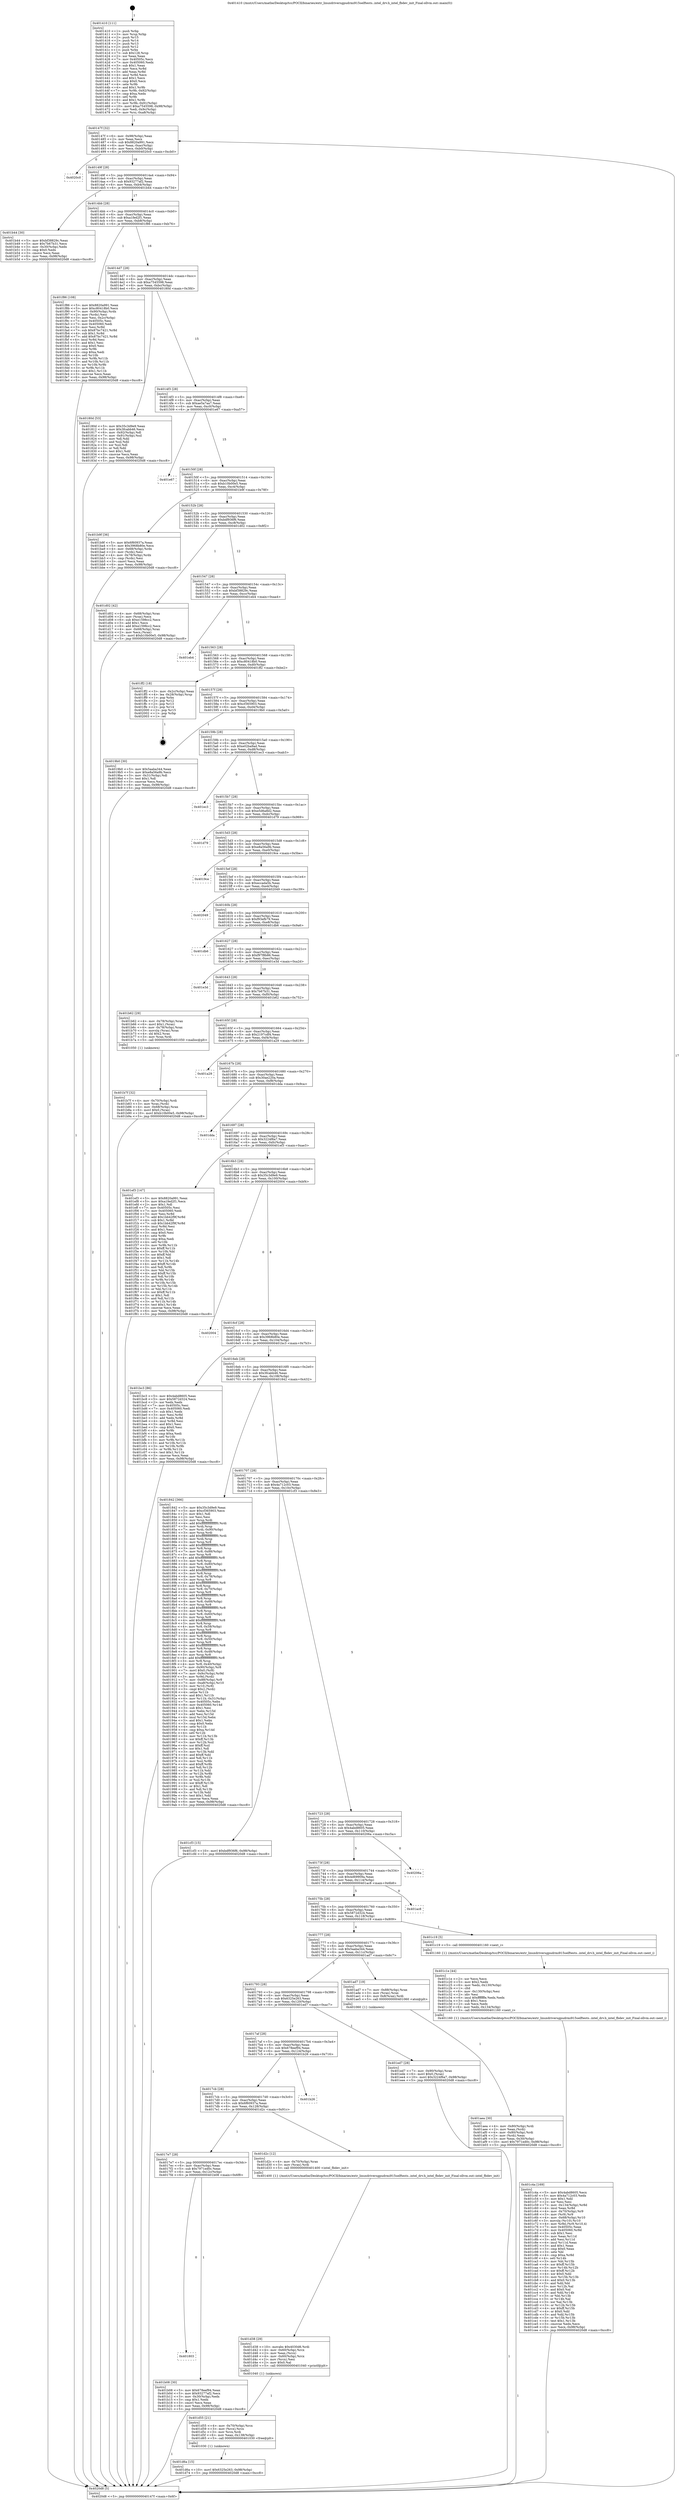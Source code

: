 digraph "0x401410" {
  label = "0x401410 (/mnt/c/Users/mathe/Desktop/tcc/POCII/binaries/extr_linuxdriversgpudrmi915selftests..intel_drv.h_intel_fbdev_init_Final-ollvm.out::main(0))"
  labelloc = "t"
  node[shape=record]

  Entry [label="",width=0.3,height=0.3,shape=circle,fillcolor=black,style=filled]
  "0x40147f" [label="{
     0x40147f [32]\l
     | [instrs]\l
     &nbsp;&nbsp;0x40147f \<+6\>: mov -0x98(%rbp),%eax\l
     &nbsp;&nbsp;0x401485 \<+2\>: mov %eax,%ecx\l
     &nbsp;&nbsp;0x401487 \<+6\>: sub $0x8820a991,%ecx\l
     &nbsp;&nbsp;0x40148d \<+6\>: mov %eax,-0xac(%rbp)\l
     &nbsp;&nbsp;0x401493 \<+6\>: mov %ecx,-0xb0(%rbp)\l
     &nbsp;&nbsp;0x401499 \<+6\>: je 00000000004020c0 \<main+0xcb0\>\l
  }"]
  "0x4020c0" [label="{
     0x4020c0\l
  }", style=dashed]
  "0x40149f" [label="{
     0x40149f [28]\l
     | [instrs]\l
     &nbsp;&nbsp;0x40149f \<+5\>: jmp 00000000004014a4 \<main+0x94\>\l
     &nbsp;&nbsp;0x4014a4 \<+6\>: mov -0xac(%rbp),%eax\l
     &nbsp;&nbsp;0x4014aa \<+5\>: sub $0x93277af2,%eax\l
     &nbsp;&nbsp;0x4014af \<+6\>: mov %eax,-0xb4(%rbp)\l
     &nbsp;&nbsp;0x4014b5 \<+6\>: je 0000000000401b44 \<main+0x734\>\l
  }"]
  Exit [label="",width=0.3,height=0.3,shape=circle,fillcolor=black,style=filled,peripheries=2]
  "0x401b44" [label="{
     0x401b44 [30]\l
     | [instrs]\l
     &nbsp;&nbsp;0x401b44 \<+5\>: mov $0xbf38829c,%eax\l
     &nbsp;&nbsp;0x401b49 \<+5\>: mov $0x7b67b31,%ecx\l
     &nbsp;&nbsp;0x401b4e \<+3\>: mov -0x30(%rbp),%edx\l
     &nbsp;&nbsp;0x401b51 \<+3\>: cmp $0x0,%edx\l
     &nbsp;&nbsp;0x401b54 \<+3\>: cmove %ecx,%eax\l
     &nbsp;&nbsp;0x401b57 \<+6\>: mov %eax,-0x98(%rbp)\l
     &nbsp;&nbsp;0x401b5d \<+5\>: jmp 00000000004020d8 \<main+0xcc8\>\l
  }"]
  "0x4014bb" [label="{
     0x4014bb [28]\l
     | [instrs]\l
     &nbsp;&nbsp;0x4014bb \<+5\>: jmp 00000000004014c0 \<main+0xb0\>\l
     &nbsp;&nbsp;0x4014c0 \<+6\>: mov -0xac(%rbp),%eax\l
     &nbsp;&nbsp;0x4014c6 \<+5\>: sub $0xa1fed2f1,%eax\l
     &nbsp;&nbsp;0x4014cb \<+6\>: mov %eax,-0xb8(%rbp)\l
     &nbsp;&nbsp;0x4014d1 \<+6\>: je 0000000000401f86 \<main+0xb76\>\l
  }"]
  "0x401d6a" [label="{
     0x401d6a [15]\l
     | [instrs]\l
     &nbsp;&nbsp;0x401d6a \<+10\>: movl $0x6325e263,-0x98(%rbp)\l
     &nbsp;&nbsp;0x401d74 \<+5\>: jmp 00000000004020d8 \<main+0xcc8\>\l
  }"]
  "0x401f86" [label="{
     0x401f86 [108]\l
     | [instrs]\l
     &nbsp;&nbsp;0x401f86 \<+5\>: mov $0x8820a991,%eax\l
     &nbsp;&nbsp;0x401f8b \<+5\>: mov $0xc80418b0,%ecx\l
     &nbsp;&nbsp;0x401f90 \<+7\>: mov -0x90(%rbp),%rdx\l
     &nbsp;&nbsp;0x401f97 \<+2\>: mov (%rdx),%esi\l
     &nbsp;&nbsp;0x401f99 \<+3\>: mov %esi,-0x2c(%rbp)\l
     &nbsp;&nbsp;0x401f9c \<+7\>: mov 0x40505c,%esi\l
     &nbsp;&nbsp;0x401fa3 \<+7\>: mov 0x405060,%edi\l
     &nbsp;&nbsp;0x401faa \<+3\>: mov %esi,%r8d\l
     &nbsp;&nbsp;0x401fad \<+7\>: sub $0x87bc7421,%r8d\l
     &nbsp;&nbsp;0x401fb4 \<+4\>: sub $0x1,%r8d\l
     &nbsp;&nbsp;0x401fb8 \<+7\>: add $0x87bc7421,%r8d\l
     &nbsp;&nbsp;0x401fbf \<+4\>: imul %r8d,%esi\l
     &nbsp;&nbsp;0x401fc3 \<+3\>: and $0x1,%esi\l
     &nbsp;&nbsp;0x401fc6 \<+3\>: cmp $0x0,%esi\l
     &nbsp;&nbsp;0x401fc9 \<+4\>: sete %r9b\l
     &nbsp;&nbsp;0x401fcd \<+3\>: cmp $0xa,%edi\l
     &nbsp;&nbsp;0x401fd0 \<+4\>: setl %r10b\l
     &nbsp;&nbsp;0x401fd4 \<+3\>: mov %r9b,%r11b\l
     &nbsp;&nbsp;0x401fd7 \<+3\>: and %r10b,%r11b\l
     &nbsp;&nbsp;0x401fda \<+3\>: xor %r10b,%r9b\l
     &nbsp;&nbsp;0x401fdd \<+3\>: or %r9b,%r11b\l
     &nbsp;&nbsp;0x401fe0 \<+4\>: test $0x1,%r11b\l
     &nbsp;&nbsp;0x401fe4 \<+3\>: cmovne %ecx,%eax\l
     &nbsp;&nbsp;0x401fe7 \<+6\>: mov %eax,-0x98(%rbp)\l
     &nbsp;&nbsp;0x401fed \<+5\>: jmp 00000000004020d8 \<main+0xcc8\>\l
  }"]
  "0x4014d7" [label="{
     0x4014d7 [28]\l
     | [instrs]\l
     &nbsp;&nbsp;0x4014d7 \<+5\>: jmp 00000000004014dc \<main+0xcc\>\l
     &nbsp;&nbsp;0x4014dc \<+6\>: mov -0xac(%rbp),%eax\l
     &nbsp;&nbsp;0x4014e2 \<+5\>: sub $0xa7545598,%eax\l
     &nbsp;&nbsp;0x4014e7 \<+6\>: mov %eax,-0xbc(%rbp)\l
     &nbsp;&nbsp;0x4014ed \<+6\>: je 000000000040180d \<main+0x3fd\>\l
  }"]
  "0x401d55" [label="{
     0x401d55 [21]\l
     | [instrs]\l
     &nbsp;&nbsp;0x401d55 \<+4\>: mov -0x70(%rbp),%rcx\l
     &nbsp;&nbsp;0x401d59 \<+3\>: mov (%rcx),%rcx\l
     &nbsp;&nbsp;0x401d5c \<+3\>: mov %rcx,%rdi\l
     &nbsp;&nbsp;0x401d5f \<+6\>: mov %eax,-0x138(%rbp)\l
     &nbsp;&nbsp;0x401d65 \<+5\>: call 0000000000401030 \<free@plt\>\l
     | [calls]\l
     &nbsp;&nbsp;0x401030 \{1\} (unknown)\l
  }"]
  "0x40180d" [label="{
     0x40180d [53]\l
     | [instrs]\l
     &nbsp;&nbsp;0x40180d \<+5\>: mov $0x35c3d9e9,%eax\l
     &nbsp;&nbsp;0x401812 \<+5\>: mov $0x3fcabb46,%ecx\l
     &nbsp;&nbsp;0x401817 \<+6\>: mov -0x92(%rbp),%dl\l
     &nbsp;&nbsp;0x40181d \<+7\>: mov -0x91(%rbp),%sil\l
     &nbsp;&nbsp;0x401824 \<+3\>: mov %dl,%dil\l
     &nbsp;&nbsp;0x401827 \<+3\>: and %sil,%dil\l
     &nbsp;&nbsp;0x40182a \<+3\>: xor %sil,%dl\l
     &nbsp;&nbsp;0x40182d \<+3\>: or %dl,%dil\l
     &nbsp;&nbsp;0x401830 \<+4\>: test $0x1,%dil\l
     &nbsp;&nbsp;0x401834 \<+3\>: cmovne %ecx,%eax\l
     &nbsp;&nbsp;0x401837 \<+6\>: mov %eax,-0x98(%rbp)\l
     &nbsp;&nbsp;0x40183d \<+5\>: jmp 00000000004020d8 \<main+0xcc8\>\l
  }"]
  "0x4014f3" [label="{
     0x4014f3 [28]\l
     | [instrs]\l
     &nbsp;&nbsp;0x4014f3 \<+5\>: jmp 00000000004014f8 \<main+0xe8\>\l
     &nbsp;&nbsp;0x4014f8 \<+6\>: mov -0xac(%rbp),%eax\l
     &nbsp;&nbsp;0x4014fe \<+5\>: sub $0xae5a7aa7,%eax\l
     &nbsp;&nbsp;0x401503 \<+6\>: mov %eax,-0xc0(%rbp)\l
     &nbsp;&nbsp;0x401509 \<+6\>: je 0000000000401e67 \<main+0xa57\>\l
  }"]
  "0x4020d8" [label="{
     0x4020d8 [5]\l
     | [instrs]\l
     &nbsp;&nbsp;0x4020d8 \<+5\>: jmp 000000000040147f \<main+0x6f\>\l
  }"]
  "0x401410" [label="{
     0x401410 [111]\l
     | [instrs]\l
     &nbsp;&nbsp;0x401410 \<+1\>: push %rbp\l
     &nbsp;&nbsp;0x401411 \<+3\>: mov %rsp,%rbp\l
     &nbsp;&nbsp;0x401414 \<+2\>: push %r15\l
     &nbsp;&nbsp;0x401416 \<+2\>: push %r14\l
     &nbsp;&nbsp;0x401418 \<+2\>: push %r13\l
     &nbsp;&nbsp;0x40141a \<+2\>: push %r12\l
     &nbsp;&nbsp;0x40141c \<+1\>: push %rbx\l
     &nbsp;&nbsp;0x40141d \<+7\>: sub $0x128,%rsp\l
     &nbsp;&nbsp;0x401424 \<+2\>: xor %eax,%eax\l
     &nbsp;&nbsp;0x401426 \<+7\>: mov 0x40505c,%ecx\l
     &nbsp;&nbsp;0x40142d \<+7\>: mov 0x405060,%edx\l
     &nbsp;&nbsp;0x401434 \<+3\>: sub $0x1,%eax\l
     &nbsp;&nbsp;0x401437 \<+3\>: mov %ecx,%r8d\l
     &nbsp;&nbsp;0x40143a \<+3\>: add %eax,%r8d\l
     &nbsp;&nbsp;0x40143d \<+4\>: imul %r8d,%ecx\l
     &nbsp;&nbsp;0x401441 \<+3\>: and $0x1,%ecx\l
     &nbsp;&nbsp;0x401444 \<+3\>: cmp $0x0,%ecx\l
     &nbsp;&nbsp;0x401447 \<+4\>: sete %r9b\l
     &nbsp;&nbsp;0x40144b \<+4\>: and $0x1,%r9b\l
     &nbsp;&nbsp;0x40144f \<+7\>: mov %r9b,-0x92(%rbp)\l
     &nbsp;&nbsp;0x401456 \<+3\>: cmp $0xa,%edx\l
     &nbsp;&nbsp;0x401459 \<+4\>: setl %r9b\l
     &nbsp;&nbsp;0x40145d \<+4\>: and $0x1,%r9b\l
     &nbsp;&nbsp;0x401461 \<+7\>: mov %r9b,-0x91(%rbp)\l
     &nbsp;&nbsp;0x401468 \<+10\>: movl $0xa7545598,-0x98(%rbp)\l
     &nbsp;&nbsp;0x401472 \<+6\>: mov %edi,-0x9c(%rbp)\l
     &nbsp;&nbsp;0x401478 \<+7\>: mov %rsi,-0xa8(%rbp)\l
  }"]
  "0x401d38" [label="{
     0x401d38 [29]\l
     | [instrs]\l
     &nbsp;&nbsp;0x401d38 \<+10\>: movabs $0x4030d6,%rdi\l
     &nbsp;&nbsp;0x401d42 \<+4\>: mov -0x60(%rbp),%rcx\l
     &nbsp;&nbsp;0x401d46 \<+2\>: mov %eax,(%rcx)\l
     &nbsp;&nbsp;0x401d48 \<+4\>: mov -0x60(%rbp),%rcx\l
     &nbsp;&nbsp;0x401d4c \<+2\>: mov (%rcx),%esi\l
     &nbsp;&nbsp;0x401d4e \<+2\>: mov $0x0,%al\l
     &nbsp;&nbsp;0x401d50 \<+5\>: call 0000000000401040 \<printf@plt\>\l
     | [calls]\l
     &nbsp;&nbsp;0x401040 \{1\} (unknown)\l
  }"]
  "0x401e67" [label="{
     0x401e67\l
  }", style=dashed]
  "0x40150f" [label="{
     0x40150f [28]\l
     | [instrs]\l
     &nbsp;&nbsp;0x40150f \<+5\>: jmp 0000000000401514 \<main+0x104\>\l
     &nbsp;&nbsp;0x401514 \<+6\>: mov -0xac(%rbp),%eax\l
     &nbsp;&nbsp;0x40151a \<+5\>: sub $0xb10b00e5,%eax\l
     &nbsp;&nbsp;0x40151f \<+6\>: mov %eax,-0xc4(%rbp)\l
     &nbsp;&nbsp;0x401525 \<+6\>: je 0000000000401b9f \<main+0x78f\>\l
  }"]
  "0x401c4a" [label="{
     0x401c4a [169]\l
     | [instrs]\l
     &nbsp;&nbsp;0x401c4a \<+5\>: mov $0x4abd8605,%ecx\l
     &nbsp;&nbsp;0x401c4f \<+5\>: mov $0x4a712c03,%edx\l
     &nbsp;&nbsp;0x401c54 \<+3\>: mov $0x1,%dil\l
     &nbsp;&nbsp;0x401c57 \<+2\>: xor %esi,%esi\l
     &nbsp;&nbsp;0x401c59 \<+7\>: mov -0x134(%rbp),%r8d\l
     &nbsp;&nbsp;0x401c60 \<+4\>: imul %eax,%r8d\l
     &nbsp;&nbsp;0x401c64 \<+4\>: mov -0x70(%rbp),%r9\l
     &nbsp;&nbsp;0x401c68 \<+3\>: mov (%r9),%r9\l
     &nbsp;&nbsp;0x401c6b \<+4\>: mov -0x68(%rbp),%r10\l
     &nbsp;&nbsp;0x401c6f \<+3\>: movslq (%r10),%r10\l
     &nbsp;&nbsp;0x401c72 \<+4\>: mov %r8d,(%r9,%r10,4)\l
     &nbsp;&nbsp;0x401c76 \<+7\>: mov 0x40505c,%eax\l
     &nbsp;&nbsp;0x401c7d \<+8\>: mov 0x405060,%r8d\l
     &nbsp;&nbsp;0x401c85 \<+3\>: sub $0x1,%esi\l
     &nbsp;&nbsp;0x401c88 \<+3\>: mov %eax,%r11d\l
     &nbsp;&nbsp;0x401c8b \<+3\>: add %esi,%r11d\l
     &nbsp;&nbsp;0x401c8e \<+4\>: imul %r11d,%eax\l
     &nbsp;&nbsp;0x401c92 \<+3\>: and $0x1,%eax\l
     &nbsp;&nbsp;0x401c95 \<+3\>: cmp $0x0,%eax\l
     &nbsp;&nbsp;0x401c98 \<+3\>: sete %bl\l
     &nbsp;&nbsp;0x401c9b \<+4\>: cmp $0xa,%r8d\l
     &nbsp;&nbsp;0x401c9f \<+4\>: setl %r14b\l
     &nbsp;&nbsp;0x401ca3 \<+3\>: mov %bl,%r15b\l
     &nbsp;&nbsp;0x401ca6 \<+4\>: xor $0xff,%r15b\l
     &nbsp;&nbsp;0x401caa \<+3\>: mov %r14b,%r12b\l
     &nbsp;&nbsp;0x401cad \<+4\>: xor $0xff,%r12b\l
     &nbsp;&nbsp;0x401cb1 \<+4\>: xor $0x0,%dil\l
     &nbsp;&nbsp;0x401cb5 \<+3\>: mov %r15b,%r13b\l
     &nbsp;&nbsp;0x401cb8 \<+4\>: and $0x0,%r13b\l
     &nbsp;&nbsp;0x401cbc \<+3\>: and %dil,%bl\l
     &nbsp;&nbsp;0x401cbf \<+3\>: mov %r12b,%al\l
     &nbsp;&nbsp;0x401cc2 \<+2\>: and $0x0,%al\l
     &nbsp;&nbsp;0x401cc4 \<+3\>: and %dil,%r14b\l
     &nbsp;&nbsp;0x401cc7 \<+3\>: or %bl,%r13b\l
     &nbsp;&nbsp;0x401cca \<+3\>: or %r14b,%al\l
     &nbsp;&nbsp;0x401ccd \<+3\>: xor %al,%r13b\l
     &nbsp;&nbsp;0x401cd0 \<+3\>: or %r12b,%r15b\l
     &nbsp;&nbsp;0x401cd3 \<+4\>: xor $0xff,%r15b\l
     &nbsp;&nbsp;0x401cd7 \<+4\>: or $0x0,%dil\l
     &nbsp;&nbsp;0x401cdb \<+3\>: and %dil,%r15b\l
     &nbsp;&nbsp;0x401cde \<+3\>: or %r15b,%r13b\l
     &nbsp;&nbsp;0x401ce1 \<+4\>: test $0x1,%r13b\l
     &nbsp;&nbsp;0x401ce5 \<+3\>: cmovne %edx,%ecx\l
     &nbsp;&nbsp;0x401ce8 \<+6\>: mov %ecx,-0x98(%rbp)\l
     &nbsp;&nbsp;0x401cee \<+5\>: jmp 00000000004020d8 \<main+0xcc8\>\l
  }"]
  "0x401b9f" [label="{
     0x401b9f [36]\l
     | [instrs]\l
     &nbsp;&nbsp;0x401b9f \<+5\>: mov $0x6f60937a,%eax\l
     &nbsp;&nbsp;0x401ba4 \<+5\>: mov $0x3968b80e,%ecx\l
     &nbsp;&nbsp;0x401ba9 \<+4\>: mov -0x68(%rbp),%rdx\l
     &nbsp;&nbsp;0x401bad \<+2\>: mov (%rdx),%esi\l
     &nbsp;&nbsp;0x401baf \<+4\>: mov -0x78(%rbp),%rdx\l
     &nbsp;&nbsp;0x401bb3 \<+2\>: cmp (%rdx),%esi\l
     &nbsp;&nbsp;0x401bb5 \<+3\>: cmovl %ecx,%eax\l
     &nbsp;&nbsp;0x401bb8 \<+6\>: mov %eax,-0x98(%rbp)\l
     &nbsp;&nbsp;0x401bbe \<+5\>: jmp 00000000004020d8 \<main+0xcc8\>\l
  }"]
  "0x40152b" [label="{
     0x40152b [28]\l
     | [instrs]\l
     &nbsp;&nbsp;0x40152b \<+5\>: jmp 0000000000401530 \<main+0x120\>\l
     &nbsp;&nbsp;0x401530 \<+6\>: mov -0xac(%rbp),%eax\l
     &nbsp;&nbsp;0x401536 \<+5\>: sub $0xbdf936f6,%eax\l
     &nbsp;&nbsp;0x40153b \<+6\>: mov %eax,-0xc8(%rbp)\l
     &nbsp;&nbsp;0x401541 \<+6\>: je 0000000000401d02 \<main+0x8f2\>\l
  }"]
  "0x401c1e" [label="{
     0x401c1e [44]\l
     | [instrs]\l
     &nbsp;&nbsp;0x401c1e \<+2\>: xor %ecx,%ecx\l
     &nbsp;&nbsp;0x401c20 \<+5\>: mov $0x2,%edx\l
     &nbsp;&nbsp;0x401c25 \<+6\>: mov %edx,-0x130(%rbp)\l
     &nbsp;&nbsp;0x401c2b \<+1\>: cltd\l
     &nbsp;&nbsp;0x401c2c \<+6\>: mov -0x130(%rbp),%esi\l
     &nbsp;&nbsp;0x401c32 \<+2\>: idiv %esi\l
     &nbsp;&nbsp;0x401c34 \<+6\>: imul $0xfffffffe,%edx,%edx\l
     &nbsp;&nbsp;0x401c3a \<+3\>: sub $0x1,%ecx\l
     &nbsp;&nbsp;0x401c3d \<+2\>: sub %ecx,%edx\l
     &nbsp;&nbsp;0x401c3f \<+6\>: mov %edx,-0x134(%rbp)\l
     &nbsp;&nbsp;0x401c45 \<+5\>: call 0000000000401160 \<next_i\>\l
     | [calls]\l
     &nbsp;&nbsp;0x401160 \{1\} (/mnt/c/Users/mathe/Desktop/tcc/POCII/binaries/extr_linuxdriversgpudrmi915selftests..intel_drv.h_intel_fbdev_init_Final-ollvm.out::next_i)\l
  }"]
  "0x401d02" [label="{
     0x401d02 [42]\l
     | [instrs]\l
     &nbsp;&nbsp;0x401d02 \<+4\>: mov -0x68(%rbp),%rax\l
     &nbsp;&nbsp;0x401d06 \<+2\>: mov (%rax),%ecx\l
     &nbsp;&nbsp;0x401d08 \<+6\>: sub $0xe1598cc2,%ecx\l
     &nbsp;&nbsp;0x401d0e \<+3\>: add $0x1,%ecx\l
     &nbsp;&nbsp;0x401d11 \<+6\>: add $0xe1598cc2,%ecx\l
     &nbsp;&nbsp;0x401d17 \<+4\>: mov -0x68(%rbp),%rax\l
     &nbsp;&nbsp;0x401d1b \<+2\>: mov %ecx,(%rax)\l
     &nbsp;&nbsp;0x401d1d \<+10\>: movl $0xb10b00e5,-0x98(%rbp)\l
     &nbsp;&nbsp;0x401d27 \<+5\>: jmp 00000000004020d8 \<main+0xcc8\>\l
  }"]
  "0x401547" [label="{
     0x401547 [28]\l
     | [instrs]\l
     &nbsp;&nbsp;0x401547 \<+5\>: jmp 000000000040154c \<main+0x13c\>\l
     &nbsp;&nbsp;0x40154c \<+6\>: mov -0xac(%rbp),%eax\l
     &nbsp;&nbsp;0x401552 \<+5\>: sub $0xbf38829c,%eax\l
     &nbsp;&nbsp;0x401557 \<+6\>: mov %eax,-0xcc(%rbp)\l
     &nbsp;&nbsp;0x40155d \<+6\>: je 0000000000401eb4 \<main+0xaa4\>\l
  }"]
  "0x401b7f" [label="{
     0x401b7f [32]\l
     | [instrs]\l
     &nbsp;&nbsp;0x401b7f \<+4\>: mov -0x70(%rbp),%rdi\l
     &nbsp;&nbsp;0x401b83 \<+3\>: mov %rax,(%rdi)\l
     &nbsp;&nbsp;0x401b86 \<+4\>: mov -0x68(%rbp),%rax\l
     &nbsp;&nbsp;0x401b8a \<+6\>: movl $0x0,(%rax)\l
     &nbsp;&nbsp;0x401b90 \<+10\>: movl $0xb10b00e5,-0x98(%rbp)\l
     &nbsp;&nbsp;0x401b9a \<+5\>: jmp 00000000004020d8 \<main+0xcc8\>\l
  }"]
  "0x401eb4" [label="{
     0x401eb4\l
  }", style=dashed]
  "0x401563" [label="{
     0x401563 [28]\l
     | [instrs]\l
     &nbsp;&nbsp;0x401563 \<+5\>: jmp 0000000000401568 \<main+0x158\>\l
     &nbsp;&nbsp;0x401568 \<+6\>: mov -0xac(%rbp),%eax\l
     &nbsp;&nbsp;0x40156e \<+5\>: sub $0xc80418b0,%eax\l
     &nbsp;&nbsp;0x401573 \<+6\>: mov %eax,-0xd0(%rbp)\l
     &nbsp;&nbsp;0x401579 \<+6\>: je 0000000000401ff2 \<main+0xbe2\>\l
  }"]
  "0x401803" [label="{
     0x401803\l
  }", style=dashed]
  "0x401ff2" [label="{
     0x401ff2 [18]\l
     | [instrs]\l
     &nbsp;&nbsp;0x401ff2 \<+3\>: mov -0x2c(%rbp),%eax\l
     &nbsp;&nbsp;0x401ff5 \<+4\>: lea -0x28(%rbp),%rsp\l
     &nbsp;&nbsp;0x401ff9 \<+1\>: pop %rbx\l
     &nbsp;&nbsp;0x401ffa \<+2\>: pop %r12\l
     &nbsp;&nbsp;0x401ffc \<+2\>: pop %r13\l
     &nbsp;&nbsp;0x401ffe \<+2\>: pop %r14\l
     &nbsp;&nbsp;0x402000 \<+2\>: pop %r15\l
     &nbsp;&nbsp;0x402002 \<+1\>: pop %rbp\l
     &nbsp;&nbsp;0x402003 \<+1\>: ret\l
  }"]
  "0x40157f" [label="{
     0x40157f [28]\l
     | [instrs]\l
     &nbsp;&nbsp;0x40157f \<+5\>: jmp 0000000000401584 \<main+0x174\>\l
     &nbsp;&nbsp;0x401584 \<+6\>: mov -0xac(%rbp),%eax\l
     &nbsp;&nbsp;0x40158a \<+5\>: sub $0xcf365903,%eax\l
     &nbsp;&nbsp;0x40158f \<+6\>: mov %eax,-0xd4(%rbp)\l
     &nbsp;&nbsp;0x401595 \<+6\>: je 00000000004019b0 \<main+0x5a0\>\l
  }"]
  "0x401b08" [label="{
     0x401b08 [30]\l
     | [instrs]\l
     &nbsp;&nbsp;0x401b08 \<+5\>: mov $0x678eef94,%eax\l
     &nbsp;&nbsp;0x401b0d \<+5\>: mov $0x93277af2,%ecx\l
     &nbsp;&nbsp;0x401b12 \<+3\>: mov -0x30(%rbp),%edx\l
     &nbsp;&nbsp;0x401b15 \<+3\>: cmp $0x1,%edx\l
     &nbsp;&nbsp;0x401b18 \<+3\>: cmovl %ecx,%eax\l
     &nbsp;&nbsp;0x401b1b \<+6\>: mov %eax,-0x98(%rbp)\l
     &nbsp;&nbsp;0x401b21 \<+5\>: jmp 00000000004020d8 \<main+0xcc8\>\l
  }"]
  "0x4019b0" [label="{
     0x4019b0 [30]\l
     | [instrs]\l
     &nbsp;&nbsp;0x4019b0 \<+5\>: mov $0x5aaba344,%eax\l
     &nbsp;&nbsp;0x4019b5 \<+5\>: mov $0xe8a56a9b,%ecx\l
     &nbsp;&nbsp;0x4019ba \<+3\>: mov -0x31(%rbp),%dl\l
     &nbsp;&nbsp;0x4019bd \<+3\>: test $0x1,%dl\l
     &nbsp;&nbsp;0x4019c0 \<+3\>: cmovne %ecx,%eax\l
     &nbsp;&nbsp;0x4019c3 \<+6\>: mov %eax,-0x98(%rbp)\l
     &nbsp;&nbsp;0x4019c9 \<+5\>: jmp 00000000004020d8 \<main+0xcc8\>\l
  }"]
  "0x40159b" [label="{
     0x40159b [28]\l
     | [instrs]\l
     &nbsp;&nbsp;0x40159b \<+5\>: jmp 00000000004015a0 \<main+0x190\>\l
     &nbsp;&nbsp;0x4015a0 \<+6\>: mov -0xac(%rbp),%eax\l
     &nbsp;&nbsp;0x4015a6 \<+5\>: sub $0xe02ba9ad,%eax\l
     &nbsp;&nbsp;0x4015ab \<+6\>: mov %eax,-0xd8(%rbp)\l
     &nbsp;&nbsp;0x4015b1 \<+6\>: je 0000000000401ec3 \<main+0xab3\>\l
  }"]
  "0x4017e7" [label="{
     0x4017e7 [28]\l
     | [instrs]\l
     &nbsp;&nbsp;0x4017e7 \<+5\>: jmp 00000000004017ec \<main+0x3dc\>\l
     &nbsp;&nbsp;0x4017ec \<+6\>: mov -0xac(%rbp),%eax\l
     &nbsp;&nbsp;0x4017f2 \<+5\>: sub $0x7971ed0c,%eax\l
     &nbsp;&nbsp;0x4017f7 \<+6\>: mov %eax,-0x12c(%rbp)\l
     &nbsp;&nbsp;0x4017fd \<+6\>: je 0000000000401b08 \<main+0x6f8\>\l
  }"]
  "0x401ec3" [label="{
     0x401ec3\l
  }", style=dashed]
  "0x4015b7" [label="{
     0x4015b7 [28]\l
     | [instrs]\l
     &nbsp;&nbsp;0x4015b7 \<+5\>: jmp 00000000004015bc \<main+0x1ac\>\l
     &nbsp;&nbsp;0x4015bc \<+6\>: mov -0xac(%rbp),%eax\l
     &nbsp;&nbsp;0x4015c2 \<+5\>: sub $0xe5d6a8d2,%eax\l
     &nbsp;&nbsp;0x4015c7 \<+6\>: mov %eax,-0xdc(%rbp)\l
     &nbsp;&nbsp;0x4015cd \<+6\>: je 0000000000401d79 \<main+0x969\>\l
  }"]
  "0x401d2c" [label="{
     0x401d2c [12]\l
     | [instrs]\l
     &nbsp;&nbsp;0x401d2c \<+4\>: mov -0x70(%rbp),%rax\l
     &nbsp;&nbsp;0x401d30 \<+3\>: mov (%rax),%rdi\l
     &nbsp;&nbsp;0x401d33 \<+5\>: call 0000000000401400 \<intel_fbdev_init\>\l
     | [calls]\l
     &nbsp;&nbsp;0x401400 \{1\} (/mnt/c/Users/mathe/Desktop/tcc/POCII/binaries/extr_linuxdriversgpudrmi915selftests..intel_drv.h_intel_fbdev_init_Final-ollvm.out::intel_fbdev_init)\l
  }"]
  "0x401d79" [label="{
     0x401d79\l
  }", style=dashed]
  "0x4015d3" [label="{
     0x4015d3 [28]\l
     | [instrs]\l
     &nbsp;&nbsp;0x4015d3 \<+5\>: jmp 00000000004015d8 \<main+0x1c8\>\l
     &nbsp;&nbsp;0x4015d8 \<+6\>: mov -0xac(%rbp),%eax\l
     &nbsp;&nbsp;0x4015de \<+5\>: sub $0xe8a56a9b,%eax\l
     &nbsp;&nbsp;0x4015e3 \<+6\>: mov %eax,-0xe0(%rbp)\l
     &nbsp;&nbsp;0x4015e9 \<+6\>: je 00000000004019ce \<main+0x5be\>\l
  }"]
  "0x4017cb" [label="{
     0x4017cb [28]\l
     | [instrs]\l
     &nbsp;&nbsp;0x4017cb \<+5\>: jmp 00000000004017d0 \<main+0x3c0\>\l
     &nbsp;&nbsp;0x4017d0 \<+6\>: mov -0xac(%rbp),%eax\l
     &nbsp;&nbsp;0x4017d6 \<+5\>: sub $0x6f60937a,%eax\l
     &nbsp;&nbsp;0x4017db \<+6\>: mov %eax,-0x128(%rbp)\l
     &nbsp;&nbsp;0x4017e1 \<+6\>: je 0000000000401d2c \<main+0x91c\>\l
  }"]
  "0x4019ce" [label="{
     0x4019ce\l
  }", style=dashed]
  "0x4015ef" [label="{
     0x4015ef [28]\l
     | [instrs]\l
     &nbsp;&nbsp;0x4015ef \<+5\>: jmp 00000000004015f4 \<main+0x1e4\>\l
     &nbsp;&nbsp;0x4015f4 \<+6\>: mov -0xac(%rbp),%eax\l
     &nbsp;&nbsp;0x4015fa \<+5\>: sub $0xeccada5b,%eax\l
     &nbsp;&nbsp;0x4015ff \<+6\>: mov %eax,-0xe4(%rbp)\l
     &nbsp;&nbsp;0x401605 \<+6\>: je 0000000000402049 \<main+0xc39\>\l
  }"]
  "0x401b26" [label="{
     0x401b26\l
  }", style=dashed]
  "0x402049" [label="{
     0x402049\l
  }", style=dashed]
  "0x40160b" [label="{
     0x40160b [28]\l
     | [instrs]\l
     &nbsp;&nbsp;0x40160b \<+5\>: jmp 0000000000401610 \<main+0x200\>\l
     &nbsp;&nbsp;0x401610 \<+6\>: mov -0xac(%rbp),%eax\l
     &nbsp;&nbsp;0x401616 \<+5\>: sub $0xf93efb79,%eax\l
     &nbsp;&nbsp;0x40161b \<+6\>: mov %eax,-0xe8(%rbp)\l
     &nbsp;&nbsp;0x401621 \<+6\>: je 0000000000401db6 \<main+0x9a6\>\l
  }"]
  "0x4017af" [label="{
     0x4017af [28]\l
     | [instrs]\l
     &nbsp;&nbsp;0x4017af \<+5\>: jmp 00000000004017b4 \<main+0x3a4\>\l
     &nbsp;&nbsp;0x4017b4 \<+6\>: mov -0xac(%rbp),%eax\l
     &nbsp;&nbsp;0x4017ba \<+5\>: sub $0x678eef94,%eax\l
     &nbsp;&nbsp;0x4017bf \<+6\>: mov %eax,-0x124(%rbp)\l
     &nbsp;&nbsp;0x4017c5 \<+6\>: je 0000000000401b26 \<main+0x716\>\l
  }"]
  "0x401db6" [label="{
     0x401db6\l
  }", style=dashed]
  "0x401627" [label="{
     0x401627 [28]\l
     | [instrs]\l
     &nbsp;&nbsp;0x401627 \<+5\>: jmp 000000000040162c \<main+0x21c\>\l
     &nbsp;&nbsp;0x40162c \<+6\>: mov -0xac(%rbp),%eax\l
     &nbsp;&nbsp;0x401632 \<+5\>: sub $0xf97f8b86,%eax\l
     &nbsp;&nbsp;0x401637 \<+6\>: mov %eax,-0xec(%rbp)\l
     &nbsp;&nbsp;0x40163d \<+6\>: je 0000000000401e3d \<main+0xa2d\>\l
  }"]
  "0x401ed7" [label="{
     0x401ed7 [28]\l
     | [instrs]\l
     &nbsp;&nbsp;0x401ed7 \<+7\>: mov -0x90(%rbp),%rax\l
     &nbsp;&nbsp;0x401ede \<+6\>: movl $0x0,(%rax)\l
     &nbsp;&nbsp;0x401ee4 \<+10\>: movl $0x3224f6a7,-0x98(%rbp)\l
     &nbsp;&nbsp;0x401eee \<+5\>: jmp 00000000004020d8 \<main+0xcc8\>\l
  }"]
  "0x401e3d" [label="{
     0x401e3d\l
  }", style=dashed]
  "0x401643" [label="{
     0x401643 [28]\l
     | [instrs]\l
     &nbsp;&nbsp;0x401643 \<+5\>: jmp 0000000000401648 \<main+0x238\>\l
     &nbsp;&nbsp;0x401648 \<+6\>: mov -0xac(%rbp),%eax\l
     &nbsp;&nbsp;0x40164e \<+5\>: sub $0x7b67b31,%eax\l
     &nbsp;&nbsp;0x401653 \<+6\>: mov %eax,-0xf0(%rbp)\l
     &nbsp;&nbsp;0x401659 \<+6\>: je 0000000000401b62 \<main+0x752\>\l
  }"]
  "0x401aea" [label="{
     0x401aea [30]\l
     | [instrs]\l
     &nbsp;&nbsp;0x401aea \<+4\>: mov -0x80(%rbp),%rdi\l
     &nbsp;&nbsp;0x401aee \<+2\>: mov %eax,(%rdi)\l
     &nbsp;&nbsp;0x401af0 \<+4\>: mov -0x80(%rbp),%rdi\l
     &nbsp;&nbsp;0x401af4 \<+2\>: mov (%rdi),%eax\l
     &nbsp;&nbsp;0x401af6 \<+3\>: mov %eax,-0x30(%rbp)\l
     &nbsp;&nbsp;0x401af9 \<+10\>: movl $0x7971ed0c,-0x98(%rbp)\l
     &nbsp;&nbsp;0x401b03 \<+5\>: jmp 00000000004020d8 \<main+0xcc8\>\l
  }"]
  "0x401b62" [label="{
     0x401b62 [29]\l
     | [instrs]\l
     &nbsp;&nbsp;0x401b62 \<+4\>: mov -0x78(%rbp),%rax\l
     &nbsp;&nbsp;0x401b66 \<+6\>: movl $0x1,(%rax)\l
     &nbsp;&nbsp;0x401b6c \<+4\>: mov -0x78(%rbp),%rax\l
     &nbsp;&nbsp;0x401b70 \<+3\>: movslq (%rax),%rax\l
     &nbsp;&nbsp;0x401b73 \<+4\>: shl $0x2,%rax\l
     &nbsp;&nbsp;0x401b77 \<+3\>: mov %rax,%rdi\l
     &nbsp;&nbsp;0x401b7a \<+5\>: call 0000000000401050 \<malloc@plt\>\l
     | [calls]\l
     &nbsp;&nbsp;0x401050 \{1\} (unknown)\l
  }"]
  "0x40165f" [label="{
     0x40165f [28]\l
     | [instrs]\l
     &nbsp;&nbsp;0x40165f \<+5\>: jmp 0000000000401664 \<main+0x254\>\l
     &nbsp;&nbsp;0x401664 \<+6\>: mov -0xac(%rbp),%eax\l
     &nbsp;&nbsp;0x40166a \<+5\>: sub $0x2197cdf4,%eax\l
     &nbsp;&nbsp;0x40166f \<+6\>: mov %eax,-0xf4(%rbp)\l
     &nbsp;&nbsp;0x401675 \<+6\>: je 0000000000401a29 \<main+0x619\>\l
  }"]
  "0x401793" [label="{
     0x401793 [28]\l
     | [instrs]\l
     &nbsp;&nbsp;0x401793 \<+5\>: jmp 0000000000401798 \<main+0x388\>\l
     &nbsp;&nbsp;0x401798 \<+6\>: mov -0xac(%rbp),%eax\l
     &nbsp;&nbsp;0x40179e \<+5\>: sub $0x6325e263,%eax\l
     &nbsp;&nbsp;0x4017a3 \<+6\>: mov %eax,-0x120(%rbp)\l
     &nbsp;&nbsp;0x4017a9 \<+6\>: je 0000000000401ed7 \<main+0xac7\>\l
  }"]
  "0x401a29" [label="{
     0x401a29\l
  }", style=dashed]
  "0x40167b" [label="{
     0x40167b [28]\l
     | [instrs]\l
     &nbsp;&nbsp;0x40167b \<+5\>: jmp 0000000000401680 \<main+0x270\>\l
     &nbsp;&nbsp;0x401680 \<+6\>: mov -0xac(%rbp),%eax\l
     &nbsp;&nbsp;0x401686 \<+5\>: sub $0x30ae220a,%eax\l
     &nbsp;&nbsp;0x40168b \<+6\>: mov %eax,-0xf8(%rbp)\l
     &nbsp;&nbsp;0x401691 \<+6\>: je 0000000000401dda \<main+0x9ca\>\l
  }"]
  "0x401ad7" [label="{
     0x401ad7 [19]\l
     | [instrs]\l
     &nbsp;&nbsp;0x401ad7 \<+7\>: mov -0x88(%rbp),%rax\l
     &nbsp;&nbsp;0x401ade \<+3\>: mov (%rax),%rax\l
     &nbsp;&nbsp;0x401ae1 \<+4\>: mov 0x8(%rax),%rdi\l
     &nbsp;&nbsp;0x401ae5 \<+5\>: call 0000000000401060 \<atoi@plt\>\l
     | [calls]\l
     &nbsp;&nbsp;0x401060 \{1\} (unknown)\l
  }"]
  "0x401dda" [label="{
     0x401dda\l
  }", style=dashed]
  "0x401697" [label="{
     0x401697 [28]\l
     | [instrs]\l
     &nbsp;&nbsp;0x401697 \<+5\>: jmp 000000000040169c \<main+0x28c\>\l
     &nbsp;&nbsp;0x40169c \<+6\>: mov -0xac(%rbp),%eax\l
     &nbsp;&nbsp;0x4016a2 \<+5\>: sub $0x3224f6a7,%eax\l
     &nbsp;&nbsp;0x4016a7 \<+6\>: mov %eax,-0xfc(%rbp)\l
     &nbsp;&nbsp;0x4016ad \<+6\>: je 0000000000401ef3 \<main+0xae3\>\l
  }"]
  "0x401777" [label="{
     0x401777 [28]\l
     | [instrs]\l
     &nbsp;&nbsp;0x401777 \<+5\>: jmp 000000000040177c \<main+0x36c\>\l
     &nbsp;&nbsp;0x40177c \<+6\>: mov -0xac(%rbp),%eax\l
     &nbsp;&nbsp;0x401782 \<+5\>: sub $0x5aaba344,%eax\l
     &nbsp;&nbsp;0x401787 \<+6\>: mov %eax,-0x11c(%rbp)\l
     &nbsp;&nbsp;0x40178d \<+6\>: je 0000000000401ad7 \<main+0x6c7\>\l
  }"]
  "0x401ef3" [label="{
     0x401ef3 [147]\l
     | [instrs]\l
     &nbsp;&nbsp;0x401ef3 \<+5\>: mov $0x8820a991,%eax\l
     &nbsp;&nbsp;0x401ef8 \<+5\>: mov $0xa1fed2f1,%ecx\l
     &nbsp;&nbsp;0x401efd \<+2\>: mov $0x1,%dl\l
     &nbsp;&nbsp;0x401eff \<+7\>: mov 0x40505c,%esi\l
     &nbsp;&nbsp;0x401f06 \<+7\>: mov 0x405060,%edi\l
     &nbsp;&nbsp;0x401f0d \<+3\>: mov %esi,%r8d\l
     &nbsp;&nbsp;0x401f10 \<+7\>: add $0x1bb42f9f,%r8d\l
     &nbsp;&nbsp;0x401f17 \<+4\>: sub $0x1,%r8d\l
     &nbsp;&nbsp;0x401f1b \<+7\>: sub $0x1bb42f9f,%r8d\l
     &nbsp;&nbsp;0x401f22 \<+4\>: imul %r8d,%esi\l
     &nbsp;&nbsp;0x401f26 \<+3\>: and $0x1,%esi\l
     &nbsp;&nbsp;0x401f29 \<+3\>: cmp $0x0,%esi\l
     &nbsp;&nbsp;0x401f2c \<+4\>: sete %r9b\l
     &nbsp;&nbsp;0x401f30 \<+3\>: cmp $0xa,%edi\l
     &nbsp;&nbsp;0x401f33 \<+4\>: setl %r10b\l
     &nbsp;&nbsp;0x401f37 \<+3\>: mov %r9b,%r11b\l
     &nbsp;&nbsp;0x401f3a \<+4\>: xor $0xff,%r11b\l
     &nbsp;&nbsp;0x401f3e \<+3\>: mov %r10b,%bl\l
     &nbsp;&nbsp;0x401f41 \<+3\>: xor $0xff,%bl\l
     &nbsp;&nbsp;0x401f44 \<+3\>: xor $0x1,%dl\l
     &nbsp;&nbsp;0x401f47 \<+3\>: mov %r11b,%r14b\l
     &nbsp;&nbsp;0x401f4a \<+4\>: and $0xff,%r14b\l
     &nbsp;&nbsp;0x401f4e \<+3\>: and %dl,%r9b\l
     &nbsp;&nbsp;0x401f51 \<+3\>: mov %bl,%r15b\l
     &nbsp;&nbsp;0x401f54 \<+4\>: and $0xff,%r15b\l
     &nbsp;&nbsp;0x401f58 \<+3\>: and %dl,%r10b\l
     &nbsp;&nbsp;0x401f5b \<+3\>: or %r9b,%r14b\l
     &nbsp;&nbsp;0x401f5e \<+3\>: or %r10b,%r15b\l
     &nbsp;&nbsp;0x401f61 \<+3\>: xor %r15b,%r14b\l
     &nbsp;&nbsp;0x401f64 \<+3\>: or %bl,%r11b\l
     &nbsp;&nbsp;0x401f67 \<+4\>: xor $0xff,%r11b\l
     &nbsp;&nbsp;0x401f6b \<+3\>: or $0x1,%dl\l
     &nbsp;&nbsp;0x401f6e \<+3\>: and %dl,%r11b\l
     &nbsp;&nbsp;0x401f71 \<+3\>: or %r11b,%r14b\l
     &nbsp;&nbsp;0x401f74 \<+4\>: test $0x1,%r14b\l
     &nbsp;&nbsp;0x401f78 \<+3\>: cmovne %ecx,%eax\l
     &nbsp;&nbsp;0x401f7b \<+6\>: mov %eax,-0x98(%rbp)\l
     &nbsp;&nbsp;0x401f81 \<+5\>: jmp 00000000004020d8 \<main+0xcc8\>\l
  }"]
  "0x4016b3" [label="{
     0x4016b3 [28]\l
     | [instrs]\l
     &nbsp;&nbsp;0x4016b3 \<+5\>: jmp 00000000004016b8 \<main+0x2a8\>\l
     &nbsp;&nbsp;0x4016b8 \<+6\>: mov -0xac(%rbp),%eax\l
     &nbsp;&nbsp;0x4016be \<+5\>: sub $0x35c3d9e9,%eax\l
     &nbsp;&nbsp;0x4016c3 \<+6\>: mov %eax,-0x100(%rbp)\l
     &nbsp;&nbsp;0x4016c9 \<+6\>: je 0000000000402004 \<main+0xbf4\>\l
  }"]
  "0x401c19" [label="{
     0x401c19 [5]\l
     | [instrs]\l
     &nbsp;&nbsp;0x401c19 \<+5\>: call 0000000000401160 \<next_i\>\l
     | [calls]\l
     &nbsp;&nbsp;0x401160 \{1\} (/mnt/c/Users/mathe/Desktop/tcc/POCII/binaries/extr_linuxdriversgpudrmi915selftests..intel_drv.h_intel_fbdev_init_Final-ollvm.out::next_i)\l
  }"]
  "0x402004" [label="{
     0x402004\l
  }", style=dashed]
  "0x4016cf" [label="{
     0x4016cf [28]\l
     | [instrs]\l
     &nbsp;&nbsp;0x4016cf \<+5\>: jmp 00000000004016d4 \<main+0x2c4\>\l
     &nbsp;&nbsp;0x4016d4 \<+6\>: mov -0xac(%rbp),%eax\l
     &nbsp;&nbsp;0x4016da \<+5\>: sub $0x3968b80e,%eax\l
     &nbsp;&nbsp;0x4016df \<+6\>: mov %eax,-0x104(%rbp)\l
     &nbsp;&nbsp;0x4016e5 \<+6\>: je 0000000000401bc3 \<main+0x7b3\>\l
  }"]
  "0x40175b" [label="{
     0x40175b [28]\l
     | [instrs]\l
     &nbsp;&nbsp;0x40175b \<+5\>: jmp 0000000000401760 \<main+0x350\>\l
     &nbsp;&nbsp;0x401760 \<+6\>: mov -0xac(%rbp),%eax\l
     &nbsp;&nbsp;0x401766 \<+5\>: sub $0x5872d324,%eax\l
     &nbsp;&nbsp;0x40176b \<+6\>: mov %eax,-0x118(%rbp)\l
     &nbsp;&nbsp;0x401771 \<+6\>: je 0000000000401c19 \<main+0x809\>\l
  }"]
  "0x401bc3" [label="{
     0x401bc3 [86]\l
     | [instrs]\l
     &nbsp;&nbsp;0x401bc3 \<+5\>: mov $0x4abd8605,%eax\l
     &nbsp;&nbsp;0x401bc8 \<+5\>: mov $0x5872d324,%ecx\l
     &nbsp;&nbsp;0x401bcd \<+2\>: xor %edx,%edx\l
     &nbsp;&nbsp;0x401bcf \<+7\>: mov 0x40505c,%esi\l
     &nbsp;&nbsp;0x401bd6 \<+7\>: mov 0x405060,%edi\l
     &nbsp;&nbsp;0x401bdd \<+3\>: sub $0x1,%edx\l
     &nbsp;&nbsp;0x401be0 \<+3\>: mov %esi,%r8d\l
     &nbsp;&nbsp;0x401be3 \<+3\>: add %edx,%r8d\l
     &nbsp;&nbsp;0x401be6 \<+4\>: imul %r8d,%esi\l
     &nbsp;&nbsp;0x401bea \<+3\>: and $0x1,%esi\l
     &nbsp;&nbsp;0x401bed \<+3\>: cmp $0x0,%esi\l
     &nbsp;&nbsp;0x401bf0 \<+4\>: sete %r9b\l
     &nbsp;&nbsp;0x401bf4 \<+3\>: cmp $0xa,%edi\l
     &nbsp;&nbsp;0x401bf7 \<+4\>: setl %r10b\l
     &nbsp;&nbsp;0x401bfb \<+3\>: mov %r9b,%r11b\l
     &nbsp;&nbsp;0x401bfe \<+3\>: and %r10b,%r11b\l
     &nbsp;&nbsp;0x401c01 \<+3\>: xor %r10b,%r9b\l
     &nbsp;&nbsp;0x401c04 \<+3\>: or %r9b,%r11b\l
     &nbsp;&nbsp;0x401c07 \<+4\>: test $0x1,%r11b\l
     &nbsp;&nbsp;0x401c0b \<+3\>: cmovne %ecx,%eax\l
     &nbsp;&nbsp;0x401c0e \<+6\>: mov %eax,-0x98(%rbp)\l
     &nbsp;&nbsp;0x401c14 \<+5\>: jmp 00000000004020d8 \<main+0xcc8\>\l
  }"]
  "0x4016eb" [label="{
     0x4016eb [28]\l
     | [instrs]\l
     &nbsp;&nbsp;0x4016eb \<+5\>: jmp 00000000004016f0 \<main+0x2e0\>\l
     &nbsp;&nbsp;0x4016f0 \<+6\>: mov -0xac(%rbp),%eax\l
     &nbsp;&nbsp;0x4016f6 \<+5\>: sub $0x3fcabb46,%eax\l
     &nbsp;&nbsp;0x4016fb \<+6\>: mov %eax,-0x108(%rbp)\l
     &nbsp;&nbsp;0x401701 \<+6\>: je 0000000000401842 \<main+0x432\>\l
  }"]
  "0x401ac8" [label="{
     0x401ac8\l
  }", style=dashed]
  "0x401842" [label="{
     0x401842 [366]\l
     | [instrs]\l
     &nbsp;&nbsp;0x401842 \<+5\>: mov $0x35c3d9e9,%eax\l
     &nbsp;&nbsp;0x401847 \<+5\>: mov $0xcf365903,%ecx\l
     &nbsp;&nbsp;0x40184c \<+2\>: mov $0x1,%dl\l
     &nbsp;&nbsp;0x40184e \<+2\>: xor %esi,%esi\l
     &nbsp;&nbsp;0x401850 \<+3\>: mov %rsp,%rdi\l
     &nbsp;&nbsp;0x401853 \<+4\>: add $0xfffffffffffffff0,%rdi\l
     &nbsp;&nbsp;0x401857 \<+3\>: mov %rdi,%rsp\l
     &nbsp;&nbsp;0x40185a \<+7\>: mov %rdi,-0x90(%rbp)\l
     &nbsp;&nbsp;0x401861 \<+3\>: mov %rsp,%rdi\l
     &nbsp;&nbsp;0x401864 \<+4\>: add $0xfffffffffffffff0,%rdi\l
     &nbsp;&nbsp;0x401868 \<+3\>: mov %rdi,%rsp\l
     &nbsp;&nbsp;0x40186b \<+3\>: mov %rsp,%r8\l
     &nbsp;&nbsp;0x40186e \<+4\>: add $0xfffffffffffffff0,%r8\l
     &nbsp;&nbsp;0x401872 \<+3\>: mov %r8,%rsp\l
     &nbsp;&nbsp;0x401875 \<+7\>: mov %r8,-0x88(%rbp)\l
     &nbsp;&nbsp;0x40187c \<+3\>: mov %rsp,%r8\l
     &nbsp;&nbsp;0x40187f \<+4\>: add $0xfffffffffffffff0,%r8\l
     &nbsp;&nbsp;0x401883 \<+3\>: mov %r8,%rsp\l
     &nbsp;&nbsp;0x401886 \<+4\>: mov %r8,-0x80(%rbp)\l
     &nbsp;&nbsp;0x40188a \<+3\>: mov %rsp,%r8\l
     &nbsp;&nbsp;0x40188d \<+4\>: add $0xfffffffffffffff0,%r8\l
     &nbsp;&nbsp;0x401891 \<+3\>: mov %r8,%rsp\l
     &nbsp;&nbsp;0x401894 \<+4\>: mov %r8,-0x78(%rbp)\l
     &nbsp;&nbsp;0x401898 \<+3\>: mov %rsp,%r8\l
     &nbsp;&nbsp;0x40189b \<+4\>: add $0xfffffffffffffff0,%r8\l
     &nbsp;&nbsp;0x40189f \<+3\>: mov %r8,%rsp\l
     &nbsp;&nbsp;0x4018a2 \<+4\>: mov %r8,-0x70(%rbp)\l
     &nbsp;&nbsp;0x4018a6 \<+3\>: mov %rsp,%r8\l
     &nbsp;&nbsp;0x4018a9 \<+4\>: add $0xfffffffffffffff0,%r8\l
     &nbsp;&nbsp;0x4018ad \<+3\>: mov %r8,%rsp\l
     &nbsp;&nbsp;0x4018b0 \<+4\>: mov %r8,-0x68(%rbp)\l
     &nbsp;&nbsp;0x4018b4 \<+3\>: mov %rsp,%r8\l
     &nbsp;&nbsp;0x4018b7 \<+4\>: add $0xfffffffffffffff0,%r8\l
     &nbsp;&nbsp;0x4018bb \<+3\>: mov %r8,%rsp\l
     &nbsp;&nbsp;0x4018be \<+4\>: mov %r8,-0x60(%rbp)\l
     &nbsp;&nbsp;0x4018c2 \<+3\>: mov %rsp,%r8\l
     &nbsp;&nbsp;0x4018c5 \<+4\>: add $0xfffffffffffffff0,%r8\l
     &nbsp;&nbsp;0x4018c9 \<+3\>: mov %r8,%rsp\l
     &nbsp;&nbsp;0x4018cc \<+4\>: mov %r8,-0x58(%rbp)\l
     &nbsp;&nbsp;0x4018d0 \<+3\>: mov %rsp,%r8\l
     &nbsp;&nbsp;0x4018d3 \<+4\>: add $0xfffffffffffffff0,%r8\l
     &nbsp;&nbsp;0x4018d7 \<+3\>: mov %r8,%rsp\l
     &nbsp;&nbsp;0x4018da \<+4\>: mov %r8,-0x50(%rbp)\l
     &nbsp;&nbsp;0x4018de \<+3\>: mov %rsp,%r8\l
     &nbsp;&nbsp;0x4018e1 \<+4\>: add $0xfffffffffffffff0,%r8\l
     &nbsp;&nbsp;0x4018e5 \<+3\>: mov %r8,%rsp\l
     &nbsp;&nbsp;0x4018e8 \<+4\>: mov %r8,-0x48(%rbp)\l
     &nbsp;&nbsp;0x4018ec \<+3\>: mov %rsp,%r8\l
     &nbsp;&nbsp;0x4018ef \<+4\>: add $0xfffffffffffffff0,%r8\l
     &nbsp;&nbsp;0x4018f3 \<+3\>: mov %r8,%rsp\l
     &nbsp;&nbsp;0x4018f6 \<+4\>: mov %r8,-0x40(%rbp)\l
     &nbsp;&nbsp;0x4018fa \<+7\>: mov -0x90(%rbp),%r8\l
     &nbsp;&nbsp;0x401901 \<+7\>: movl $0x0,(%r8)\l
     &nbsp;&nbsp;0x401908 \<+7\>: mov -0x9c(%rbp),%r9d\l
     &nbsp;&nbsp;0x40190f \<+3\>: mov %r9d,(%rdi)\l
     &nbsp;&nbsp;0x401912 \<+7\>: mov -0x88(%rbp),%r8\l
     &nbsp;&nbsp;0x401919 \<+7\>: mov -0xa8(%rbp),%r10\l
     &nbsp;&nbsp;0x401920 \<+3\>: mov %r10,(%r8)\l
     &nbsp;&nbsp;0x401923 \<+3\>: cmpl $0x2,(%rdi)\l
     &nbsp;&nbsp;0x401926 \<+4\>: setne %r11b\l
     &nbsp;&nbsp;0x40192a \<+4\>: and $0x1,%r11b\l
     &nbsp;&nbsp;0x40192e \<+4\>: mov %r11b,-0x31(%rbp)\l
     &nbsp;&nbsp;0x401932 \<+7\>: mov 0x40505c,%ebx\l
     &nbsp;&nbsp;0x401939 \<+8\>: mov 0x405060,%r14d\l
     &nbsp;&nbsp;0x401941 \<+3\>: sub $0x1,%esi\l
     &nbsp;&nbsp;0x401944 \<+3\>: mov %ebx,%r15d\l
     &nbsp;&nbsp;0x401947 \<+3\>: add %esi,%r15d\l
     &nbsp;&nbsp;0x40194a \<+4\>: imul %r15d,%ebx\l
     &nbsp;&nbsp;0x40194e \<+3\>: and $0x1,%ebx\l
     &nbsp;&nbsp;0x401951 \<+3\>: cmp $0x0,%ebx\l
     &nbsp;&nbsp;0x401954 \<+4\>: sete %r11b\l
     &nbsp;&nbsp;0x401958 \<+4\>: cmp $0xa,%r14d\l
     &nbsp;&nbsp;0x40195c \<+4\>: setl %r12b\l
     &nbsp;&nbsp;0x401960 \<+3\>: mov %r11b,%r13b\l
     &nbsp;&nbsp;0x401963 \<+4\>: xor $0xff,%r13b\l
     &nbsp;&nbsp;0x401967 \<+3\>: mov %r12b,%sil\l
     &nbsp;&nbsp;0x40196a \<+4\>: xor $0xff,%sil\l
     &nbsp;&nbsp;0x40196e \<+3\>: xor $0x1,%dl\l
     &nbsp;&nbsp;0x401971 \<+3\>: mov %r13b,%dil\l
     &nbsp;&nbsp;0x401974 \<+4\>: and $0xff,%dil\l
     &nbsp;&nbsp;0x401978 \<+3\>: and %dl,%r11b\l
     &nbsp;&nbsp;0x40197b \<+3\>: mov %sil,%r8b\l
     &nbsp;&nbsp;0x40197e \<+4\>: and $0xff,%r8b\l
     &nbsp;&nbsp;0x401982 \<+3\>: and %dl,%r12b\l
     &nbsp;&nbsp;0x401985 \<+3\>: or %r11b,%dil\l
     &nbsp;&nbsp;0x401988 \<+3\>: or %r12b,%r8b\l
     &nbsp;&nbsp;0x40198b \<+3\>: xor %r8b,%dil\l
     &nbsp;&nbsp;0x40198e \<+3\>: or %sil,%r13b\l
     &nbsp;&nbsp;0x401991 \<+4\>: xor $0xff,%r13b\l
     &nbsp;&nbsp;0x401995 \<+3\>: or $0x1,%dl\l
     &nbsp;&nbsp;0x401998 \<+3\>: and %dl,%r13b\l
     &nbsp;&nbsp;0x40199b \<+3\>: or %r13b,%dil\l
     &nbsp;&nbsp;0x40199e \<+4\>: test $0x1,%dil\l
     &nbsp;&nbsp;0x4019a2 \<+3\>: cmovne %ecx,%eax\l
     &nbsp;&nbsp;0x4019a5 \<+6\>: mov %eax,-0x98(%rbp)\l
     &nbsp;&nbsp;0x4019ab \<+5\>: jmp 00000000004020d8 \<main+0xcc8\>\l
  }"]
  "0x401707" [label="{
     0x401707 [28]\l
     | [instrs]\l
     &nbsp;&nbsp;0x401707 \<+5\>: jmp 000000000040170c \<main+0x2fc\>\l
     &nbsp;&nbsp;0x40170c \<+6\>: mov -0xac(%rbp),%eax\l
     &nbsp;&nbsp;0x401712 \<+5\>: sub $0x4a712c03,%eax\l
     &nbsp;&nbsp;0x401717 \<+6\>: mov %eax,-0x10c(%rbp)\l
     &nbsp;&nbsp;0x40171d \<+6\>: je 0000000000401cf3 \<main+0x8e3\>\l
  }"]
  "0x40173f" [label="{
     0x40173f [28]\l
     | [instrs]\l
     &nbsp;&nbsp;0x40173f \<+5\>: jmp 0000000000401744 \<main+0x334\>\l
     &nbsp;&nbsp;0x401744 \<+6\>: mov -0xac(%rbp),%eax\l
     &nbsp;&nbsp;0x40174a \<+5\>: sub $0x4d69909a,%eax\l
     &nbsp;&nbsp;0x40174f \<+6\>: mov %eax,-0x114(%rbp)\l
     &nbsp;&nbsp;0x401755 \<+6\>: je 0000000000401ac8 \<main+0x6b8\>\l
  }"]
  "0x40206a" [label="{
     0x40206a\l
  }", style=dashed]
  "0x401cf3" [label="{
     0x401cf3 [15]\l
     | [instrs]\l
     &nbsp;&nbsp;0x401cf3 \<+10\>: movl $0xbdf936f6,-0x98(%rbp)\l
     &nbsp;&nbsp;0x401cfd \<+5\>: jmp 00000000004020d8 \<main+0xcc8\>\l
  }"]
  "0x401723" [label="{
     0x401723 [28]\l
     | [instrs]\l
     &nbsp;&nbsp;0x401723 \<+5\>: jmp 0000000000401728 \<main+0x318\>\l
     &nbsp;&nbsp;0x401728 \<+6\>: mov -0xac(%rbp),%eax\l
     &nbsp;&nbsp;0x40172e \<+5\>: sub $0x4abd8605,%eax\l
     &nbsp;&nbsp;0x401733 \<+6\>: mov %eax,-0x110(%rbp)\l
     &nbsp;&nbsp;0x401739 \<+6\>: je 000000000040206a \<main+0xc5a\>\l
  }"]
  Entry -> "0x401410" [label=" 1"]
  "0x40147f" -> "0x4020c0" [label=" 0"]
  "0x40147f" -> "0x40149f" [label=" 18"]
  "0x401ff2" -> Exit [label=" 1"]
  "0x40149f" -> "0x401b44" [label=" 1"]
  "0x40149f" -> "0x4014bb" [label=" 17"]
  "0x401f86" -> "0x4020d8" [label=" 1"]
  "0x4014bb" -> "0x401f86" [label=" 1"]
  "0x4014bb" -> "0x4014d7" [label=" 16"]
  "0x401ef3" -> "0x4020d8" [label=" 1"]
  "0x4014d7" -> "0x40180d" [label=" 1"]
  "0x4014d7" -> "0x4014f3" [label=" 15"]
  "0x40180d" -> "0x4020d8" [label=" 1"]
  "0x401410" -> "0x40147f" [label=" 1"]
  "0x4020d8" -> "0x40147f" [label=" 17"]
  "0x401ed7" -> "0x4020d8" [label=" 1"]
  "0x4014f3" -> "0x401e67" [label=" 0"]
  "0x4014f3" -> "0x40150f" [label=" 15"]
  "0x401d6a" -> "0x4020d8" [label=" 1"]
  "0x40150f" -> "0x401b9f" [label=" 2"]
  "0x40150f" -> "0x40152b" [label=" 13"]
  "0x401d55" -> "0x401d6a" [label=" 1"]
  "0x40152b" -> "0x401d02" [label=" 1"]
  "0x40152b" -> "0x401547" [label=" 12"]
  "0x401d38" -> "0x401d55" [label=" 1"]
  "0x401547" -> "0x401eb4" [label=" 0"]
  "0x401547" -> "0x401563" [label=" 12"]
  "0x401d2c" -> "0x401d38" [label=" 1"]
  "0x401563" -> "0x401ff2" [label=" 1"]
  "0x401563" -> "0x40157f" [label=" 11"]
  "0x401d02" -> "0x4020d8" [label=" 1"]
  "0x40157f" -> "0x4019b0" [label=" 1"]
  "0x40157f" -> "0x40159b" [label=" 10"]
  "0x401cf3" -> "0x4020d8" [label=" 1"]
  "0x40159b" -> "0x401ec3" [label=" 0"]
  "0x40159b" -> "0x4015b7" [label=" 10"]
  "0x401c1e" -> "0x401c4a" [label=" 1"]
  "0x4015b7" -> "0x401d79" [label=" 0"]
  "0x4015b7" -> "0x4015d3" [label=" 10"]
  "0x401c19" -> "0x401c1e" [label=" 1"]
  "0x4015d3" -> "0x4019ce" [label=" 0"]
  "0x4015d3" -> "0x4015ef" [label=" 10"]
  "0x401b9f" -> "0x4020d8" [label=" 2"]
  "0x4015ef" -> "0x402049" [label=" 0"]
  "0x4015ef" -> "0x40160b" [label=" 10"]
  "0x401b7f" -> "0x4020d8" [label=" 1"]
  "0x40160b" -> "0x401db6" [label=" 0"]
  "0x40160b" -> "0x401627" [label=" 10"]
  "0x401b44" -> "0x4020d8" [label=" 1"]
  "0x401627" -> "0x401e3d" [label=" 0"]
  "0x401627" -> "0x401643" [label=" 10"]
  "0x401b08" -> "0x4020d8" [label=" 1"]
  "0x401643" -> "0x401b62" [label=" 1"]
  "0x401643" -> "0x40165f" [label=" 9"]
  "0x4017e7" -> "0x401b08" [label=" 1"]
  "0x40165f" -> "0x401a29" [label=" 0"]
  "0x40165f" -> "0x40167b" [label=" 9"]
  "0x401c4a" -> "0x4020d8" [label=" 1"]
  "0x40167b" -> "0x401dda" [label=" 0"]
  "0x40167b" -> "0x401697" [label=" 9"]
  "0x4017cb" -> "0x4017e7" [label=" 1"]
  "0x401697" -> "0x401ef3" [label=" 1"]
  "0x401697" -> "0x4016b3" [label=" 8"]
  "0x401bc3" -> "0x4020d8" [label=" 1"]
  "0x4016b3" -> "0x402004" [label=" 0"]
  "0x4016b3" -> "0x4016cf" [label=" 8"]
  "0x4017af" -> "0x4017cb" [label=" 2"]
  "0x4016cf" -> "0x401bc3" [label=" 1"]
  "0x4016cf" -> "0x4016eb" [label=" 7"]
  "0x401b62" -> "0x401b7f" [label=" 1"]
  "0x4016eb" -> "0x401842" [label=" 1"]
  "0x4016eb" -> "0x401707" [label=" 6"]
  "0x401793" -> "0x4017af" [label=" 2"]
  "0x401842" -> "0x4020d8" [label=" 1"]
  "0x4019b0" -> "0x4020d8" [label=" 1"]
  "0x4017e7" -> "0x401803" [label=" 0"]
  "0x401707" -> "0x401cf3" [label=" 1"]
  "0x401707" -> "0x401723" [label=" 5"]
  "0x401aea" -> "0x4020d8" [label=" 1"]
  "0x401723" -> "0x40206a" [label=" 0"]
  "0x401723" -> "0x40173f" [label=" 5"]
  "0x401793" -> "0x401ed7" [label=" 1"]
  "0x40173f" -> "0x401ac8" [label=" 0"]
  "0x40173f" -> "0x40175b" [label=" 5"]
  "0x4017af" -> "0x401b26" [label=" 0"]
  "0x40175b" -> "0x401c19" [label=" 1"]
  "0x40175b" -> "0x401777" [label=" 4"]
  "0x4017cb" -> "0x401d2c" [label=" 1"]
  "0x401777" -> "0x401ad7" [label=" 1"]
  "0x401777" -> "0x401793" [label=" 3"]
  "0x401ad7" -> "0x401aea" [label=" 1"]
}
